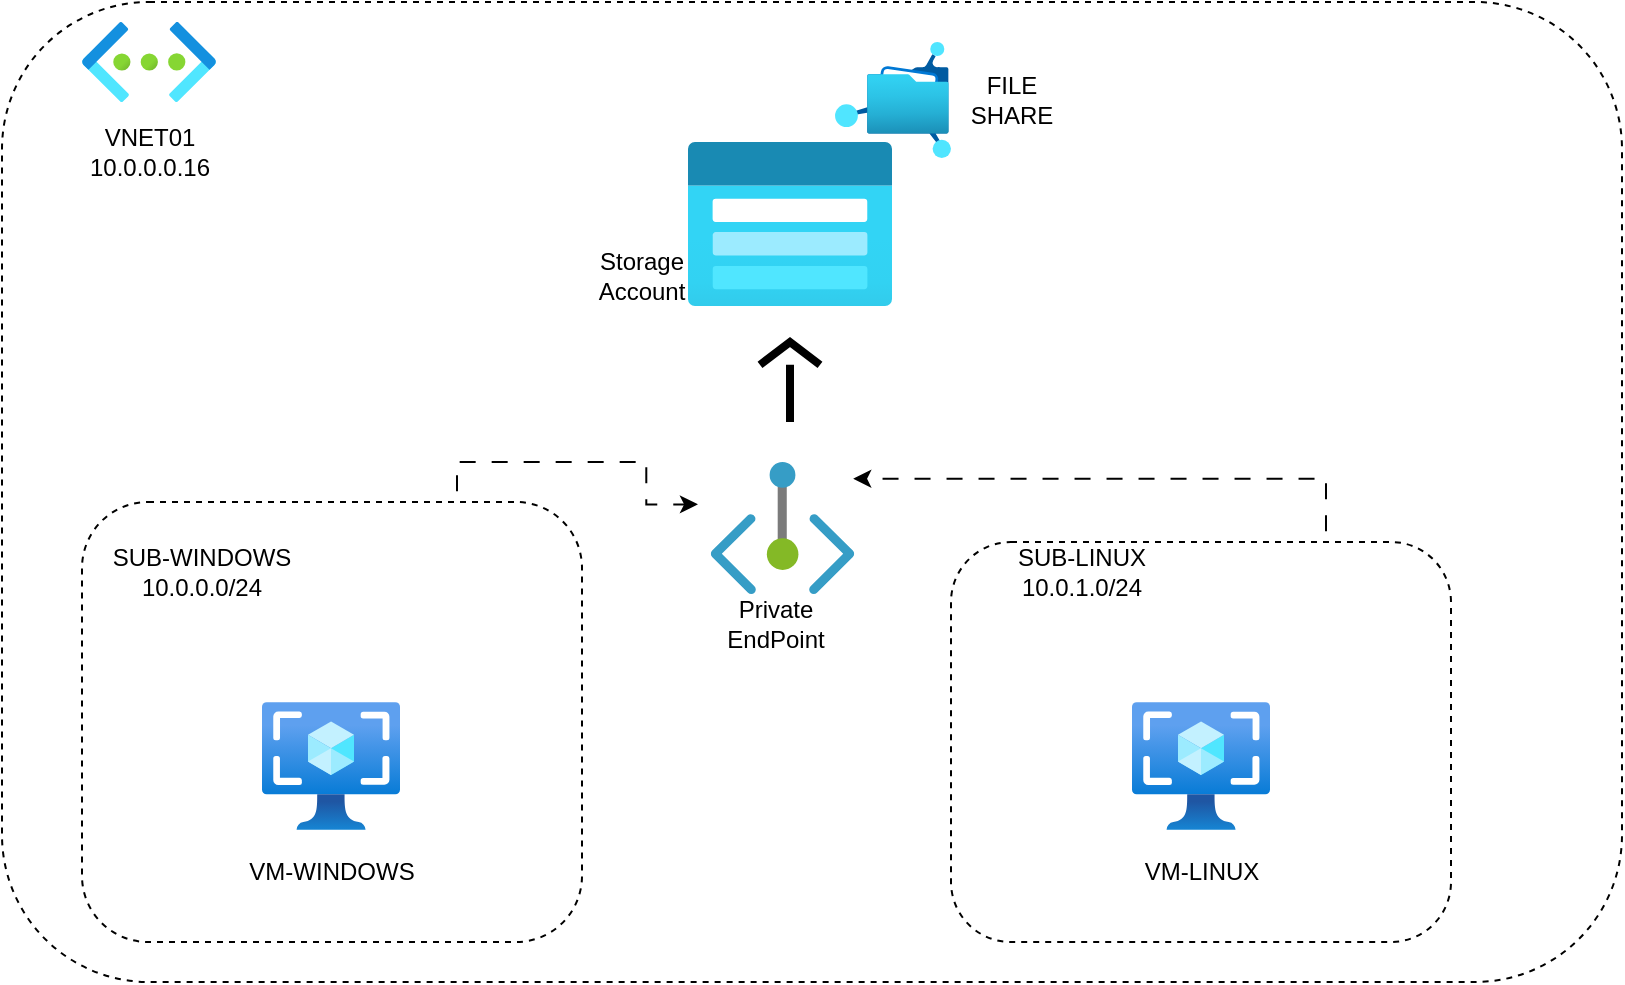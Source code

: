 <mxfile version="24.6.4" type="device">
  <diagram name="Página-1" id="5KlGqIp_DH_tEfpZaOBm">
    <mxGraphModel dx="1050" dy="629" grid="1" gridSize="10" guides="1" tooltips="1" connect="1" arrows="1" fold="1" page="1" pageScale="1" pageWidth="1390" pageHeight="980" background="none" math="0" shadow="0">
      <root>
        <mxCell id="0" />
        <mxCell id="1" parent="0" />
        <mxCell id="RUwsG7B-HUaKysrsezcR-2" value="" style="rounded=1;whiteSpace=wrap;html=1;dashed=1;" vertex="1" parent="1">
          <mxGeometry x="130" y="360" width="810" height="490" as="geometry" />
        </mxCell>
        <mxCell id="RUwsG7B-HUaKysrsezcR-3" value="" style="image;aspect=fixed;html=1;points=[];align=center;fontSize=12;image=img/lib/azure2/networking/Virtual_Networks.svg;" vertex="1" parent="1">
          <mxGeometry x="170" y="370" width="67" height="40" as="geometry" />
        </mxCell>
        <mxCell id="RUwsG7B-HUaKysrsezcR-5" value="VNET01&lt;div&gt;10.0.0.0.16&lt;/div&gt;" style="text;html=1;align=center;verticalAlign=middle;whiteSpace=wrap;rounded=0;" vertex="1" parent="1">
          <mxGeometry x="163.5" y="420" width="80" height="30" as="geometry" />
        </mxCell>
        <mxCell id="RUwsG7B-HUaKysrsezcR-8" value="" style="rounded=1;whiteSpace=wrap;html=1;dashed=1;" vertex="1" parent="1">
          <mxGeometry x="170" y="610" width="250" height="220" as="geometry" />
        </mxCell>
        <mxCell id="RUwsG7B-HUaKysrsezcR-10" value="" style="image;aspect=fixed;html=1;points=[];align=center;fontSize=12;image=img/lib/azure2/compute/Images.svg;" vertex="1" parent="1">
          <mxGeometry x="260" y="710" width="69" height="64" as="geometry" />
        </mxCell>
        <mxCell id="RUwsG7B-HUaKysrsezcR-12" value="" style="rounded=1;whiteSpace=wrap;html=1;dashed=1;" vertex="1" parent="1">
          <mxGeometry x="604.5" y="630" width="250" height="200" as="geometry" />
        </mxCell>
        <mxCell id="RUwsG7B-HUaKysrsezcR-13" value="" style="image;aspect=fixed;html=1;points=[];align=center;fontSize=12;image=img/lib/azure2/compute/Images.svg;" vertex="1" parent="1">
          <mxGeometry x="695" y="710" width="69" height="64" as="geometry" />
        </mxCell>
        <mxCell id="RUwsG7B-HUaKysrsezcR-14" value="SUB-WINDOWS&lt;div&gt;10.0.0.0/24&lt;/div&gt;" style="text;html=1;align=center;verticalAlign=middle;whiteSpace=wrap;rounded=0;" vertex="1" parent="1">
          <mxGeometry x="180" y="630" width="100" height="30" as="geometry" />
        </mxCell>
        <mxCell id="RUwsG7B-HUaKysrsezcR-15" value="SUB-LINUX&lt;div&gt;10.0.1.0/24&lt;/div&gt;" style="text;html=1;align=center;verticalAlign=middle;whiteSpace=wrap;rounded=0;" vertex="1" parent="1">
          <mxGeometry x="620" y="630" width="100" height="30" as="geometry" />
        </mxCell>
        <mxCell id="RUwsG7B-HUaKysrsezcR-16" value="VM-WINDOWS" style="text;html=1;align=center;verticalAlign=middle;whiteSpace=wrap;rounded=0;" vertex="1" parent="1">
          <mxGeometry x="234.5" y="780" width="120" height="30" as="geometry" />
        </mxCell>
        <mxCell id="RUwsG7B-HUaKysrsezcR-17" value="VM-LINUX" style="text;html=1;align=center;verticalAlign=middle;whiteSpace=wrap;rounded=0;" vertex="1" parent="1">
          <mxGeometry x="669.5" y="780" width="120" height="30" as="geometry" />
        </mxCell>
        <mxCell id="RUwsG7B-HUaKysrsezcR-18" value="" style="image;aspect=fixed;html=1;points=[];align=center;fontSize=12;image=img/lib/azure2/storage/Storage_Accounts_Classic.svg;" vertex="1" parent="1">
          <mxGeometry x="472.75" y="430" width="102.5" height="82" as="geometry" />
        </mxCell>
        <mxCell id="RUwsG7B-HUaKysrsezcR-19" value="" style="image;aspect=fixed;html=1;points=[];align=center;fontSize=12;image=img/lib/azure2/storage/Azure_Fileshare.svg;" vertex="1" parent="1">
          <mxGeometry x="546.5" y="380" width="58" height="58" as="geometry" />
        </mxCell>
        <mxCell id="RUwsG7B-HUaKysrsezcR-20" value="" style="image;aspect=fixed;html=1;points=[];align=center;fontSize=12;image=img/lib/azure2/networking/Private_Endpoint.svg;" vertex="1" parent="1">
          <mxGeometry x="484.25" y="590" width="72" height="66" as="geometry" />
        </mxCell>
        <mxCell id="RUwsG7B-HUaKysrsezcR-21" value="" style="verticalLabelPosition=bottom;align=center;dashed=0;html=1;verticalAlign=top;shape=mxgraph.pid.fittings.vent;strokeWidth=4;" vertex="1" parent="1">
          <mxGeometry x="509" y="530" width="30" height="40" as="geometry" />
        </mxCell>
        <mxCell id="RUwsG7B-HUaKysrsezcR-22" style="edgeStyle=orthogonalEdgeStyle;rounded=0;orthogonalLoop=1;jettySize=auto;html=1;exitX=0.75;exitY=0;exitDx=0;exitDy=0;entryX=-0.087;entryY=0.321;entryDx=0;entryDy=0;entryPerimeter=0;flowAnimation=1;" edge="1" parent="1" source="RUwsG7B-HUaKysrsezcR-8" target="RUwsG7B-HUaKysrsezcR-20">
          <mxGeometry relative="1" as="geometry" />
        </mxCell>
        <mxCell id="RUwsG7B-HUaKysrsezcR-23" style="edgeStyle=orthogonalEdgeStyle;rounded=0;orthogonalLoop=1;jettySize=auto;html=1;exitX=0.75;exitY=0;exitDx=0;exitDy=0;entryX=0.991;entryY=0.127;entryDx=0;entryDy=0;entryPerimeter=0;flowAnimation=1;" edge="1" parent="1" source="RUwsG7B-HUaKysrsezcR-12" target="RUwsG7B-HUaKysrsezcR-20">
          <mxGeometry relative="1" as="geometry" />
        </mxCell>
        <mxCell id="RUwsG7B-HUaKysrsezcR-24" value="Private EndPoint" style="text;html=1;align=center;verticalAlign=middle;whiteSpace=wrap;rounded=0;" vertex="1" parent="1">
          <mxGeometry x="486.5" y="656" width="60" height="30" as="geometry" />
        </mxCell>
        <mxCell id="RUwsG7B-HUaKysrsezcR-25" value="Storage Account" style="text;html=1;align=center;verticalAlign=middle;whiteSpace=wrap;rounded=0;" vertex="1" parent="1">
          <mxGeometry x="420.25" y="482" width="60" height="30" as="geometry" />
        </mxCell>
        <mxCell id="RUwsG7B-HUaKysrsezcR-26" value="FILE SHARE" style="text;html=1;align=center;verticalAlign=middle;whiteSpace=wrap;rounded=0;" vertex="1" parent="1">
          <mxGeometry x="604.5" y="394" width="60" height="30" as="geometry" />
        </mxCell>
      </root>
    </mxGraphModel>
  </diagram>
</mxfile>
